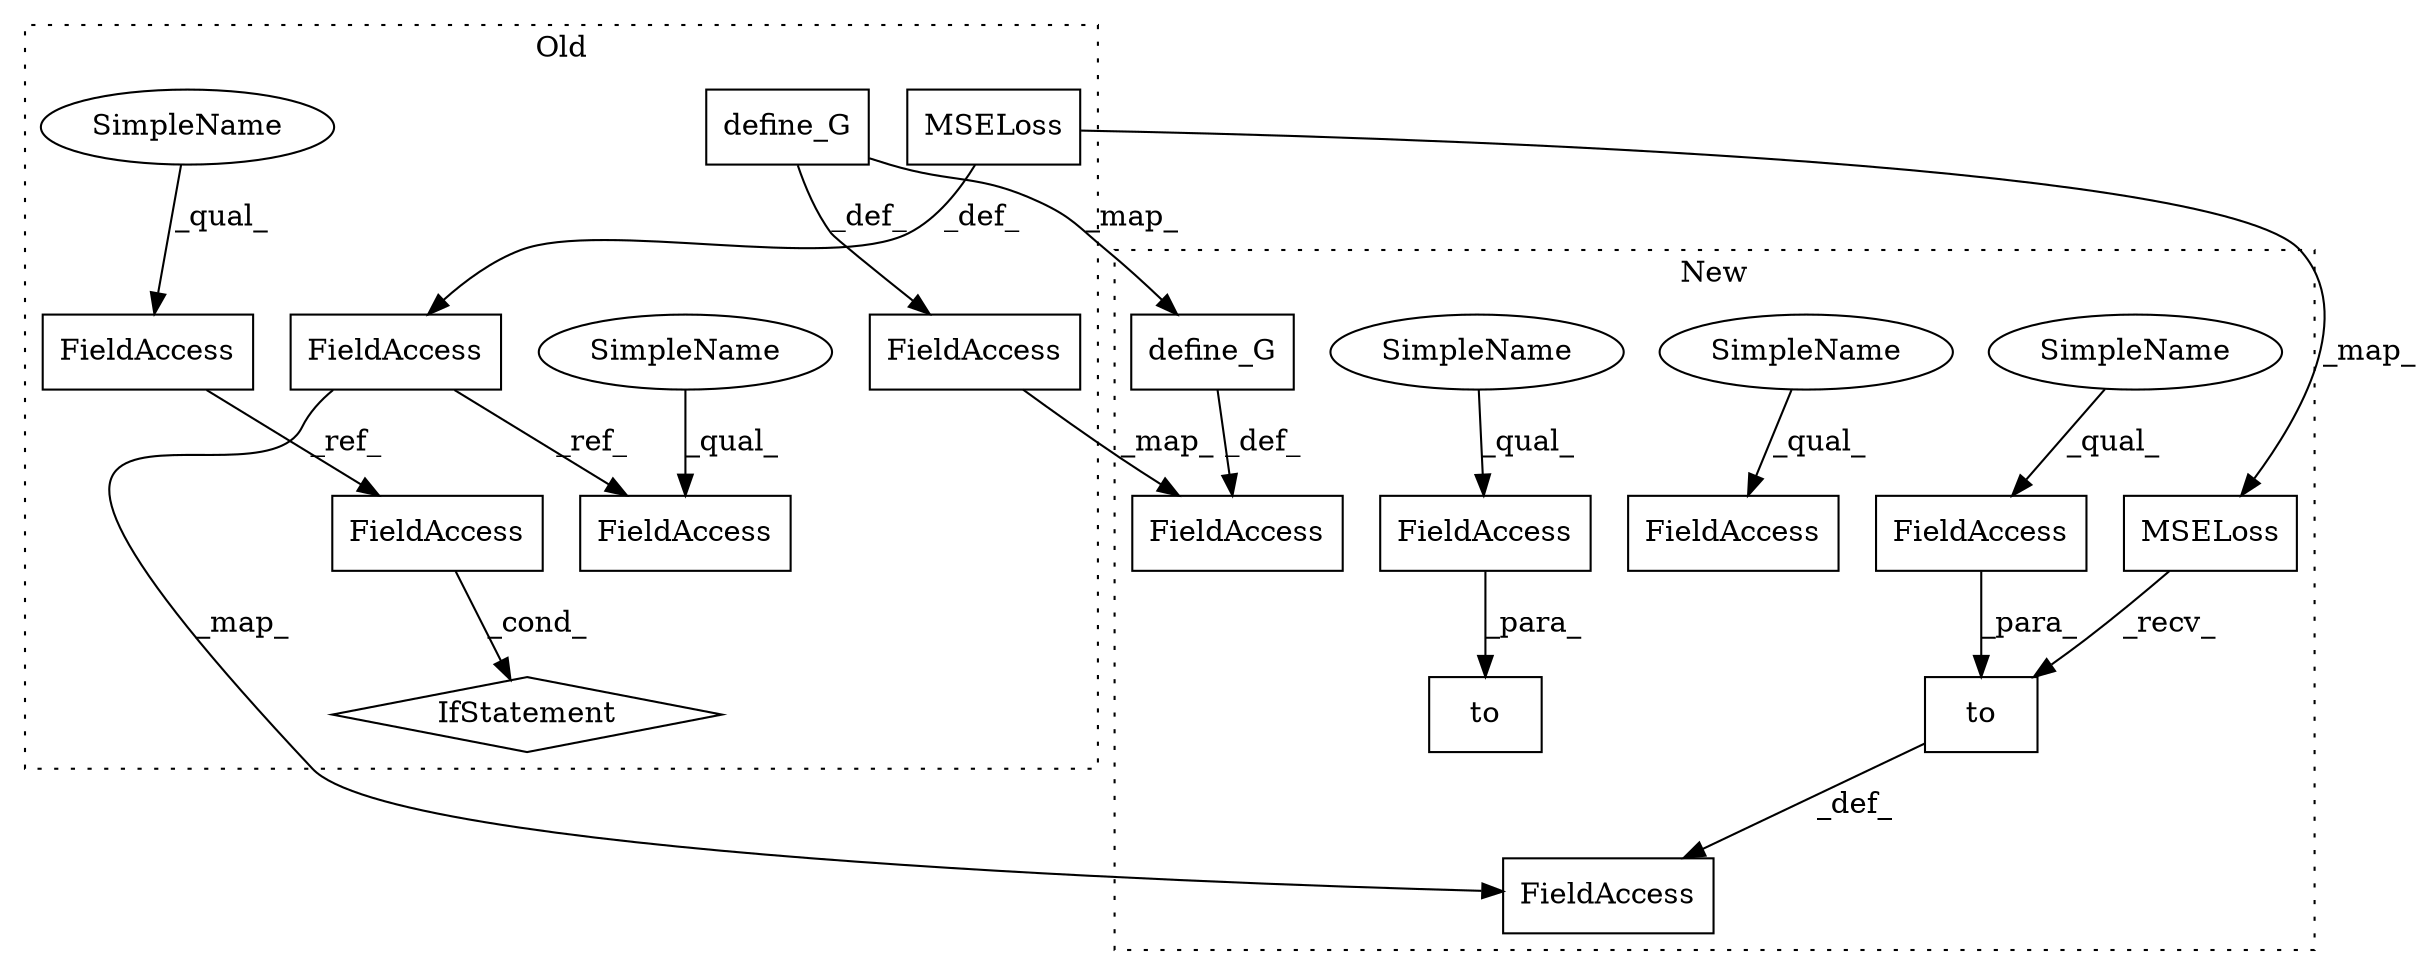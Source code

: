 digraph G {
subgraph cluster0 {
1 [label="MSELoss" a="32" s="1621" l="9" shape="box"];
6 [label="FieldAccess" a="22" s="1599" l="12" shape="box"];
8 [label="FieldAccess" a="22" s="2604" l="12" shape="box"];
10 [label="FieldAccess" a="22" s="991" l="12" shape="box"];
11 [label="IfStatement" a="25" s="2505,2521" l="4,2" shape="diamond"];
13 [label="FieldAccess" a="22" s="644" l="9" shape="box"];
16 [label="define_G" a="32" s="670,682" l="9,1" shape="box"];
17 [label="FieldAccess" a="22" s="2509" l="12" shape="box"];
18 [label="SimpleName" a="42" s="2604" l="4" shape="ellipse"];
19 [label="SimpleName" a="42" s="991" l="4" shape="ellipse"];
label = "Old";
style="dotted";
}
subgraph cluster1 {
2 [label="MSELoss" a="32" s="1701" l="9" shape="box"];
3 [label="to" a="32" s="1711,1725" l="3,1" shape="box"];
4 [label="FieldAccess" a="22" s="1714" l="11" shape="box"];
5 [label="FieldAccess" a="22" s="1679" l="12" shape="box"];
7 [label="FieldAccess" a="22" s="775" l="11" shape="box"];
9 [label="FieldAccess" a="22" s="1605" l="11" shape="box"];
12 [label="to" a="32" s="772,786" l="3,1" shape="box"];
14 [label="FieldAccess" a="22" s="644" l="9" shape="box"];
15 [label="define_G" a="32" s="670,682" l="9,1" shape="box"];
20 [label="SimpleName" a="42" s="1714" l="4" shape="ellipse"];
21 [label="SimpleName" a="42" s="1605" l="4" shape="ellipse"];
22 [label="SimpleName" a="42" s="775" l="4" shape="ellipse"];
label = "New";
style="dotted";
}
1 -> 6 [label="_def_"];
1 -> 2 [label="_map_"];
2 -> 3 [label="_recv_"];
3 -> 5 [label="_def_"];
4 -> 3 [label="_para_"];
6 -> 5 [label="_map_"];
6 -> 8 [label="_ref_"];
7 -> 12 [label="_para_"];
10 -> 17 [label="_ref_"];
13 -> 14 [label="_map_"];
15 -> 14 [label="_def_"];
16 -> 15 [label="_map_"];
16 -> 13 [label="_def_"];
17 -> 11 [label="_cond_"];
18 -> 8 [label="_qual_"];
19 -> 10 [label="_qual_"];
20 -> 4 [label="_qual_"];
21 -> 9 [label="_qual_"];
22 -> 7 [label="_qual_"];
}